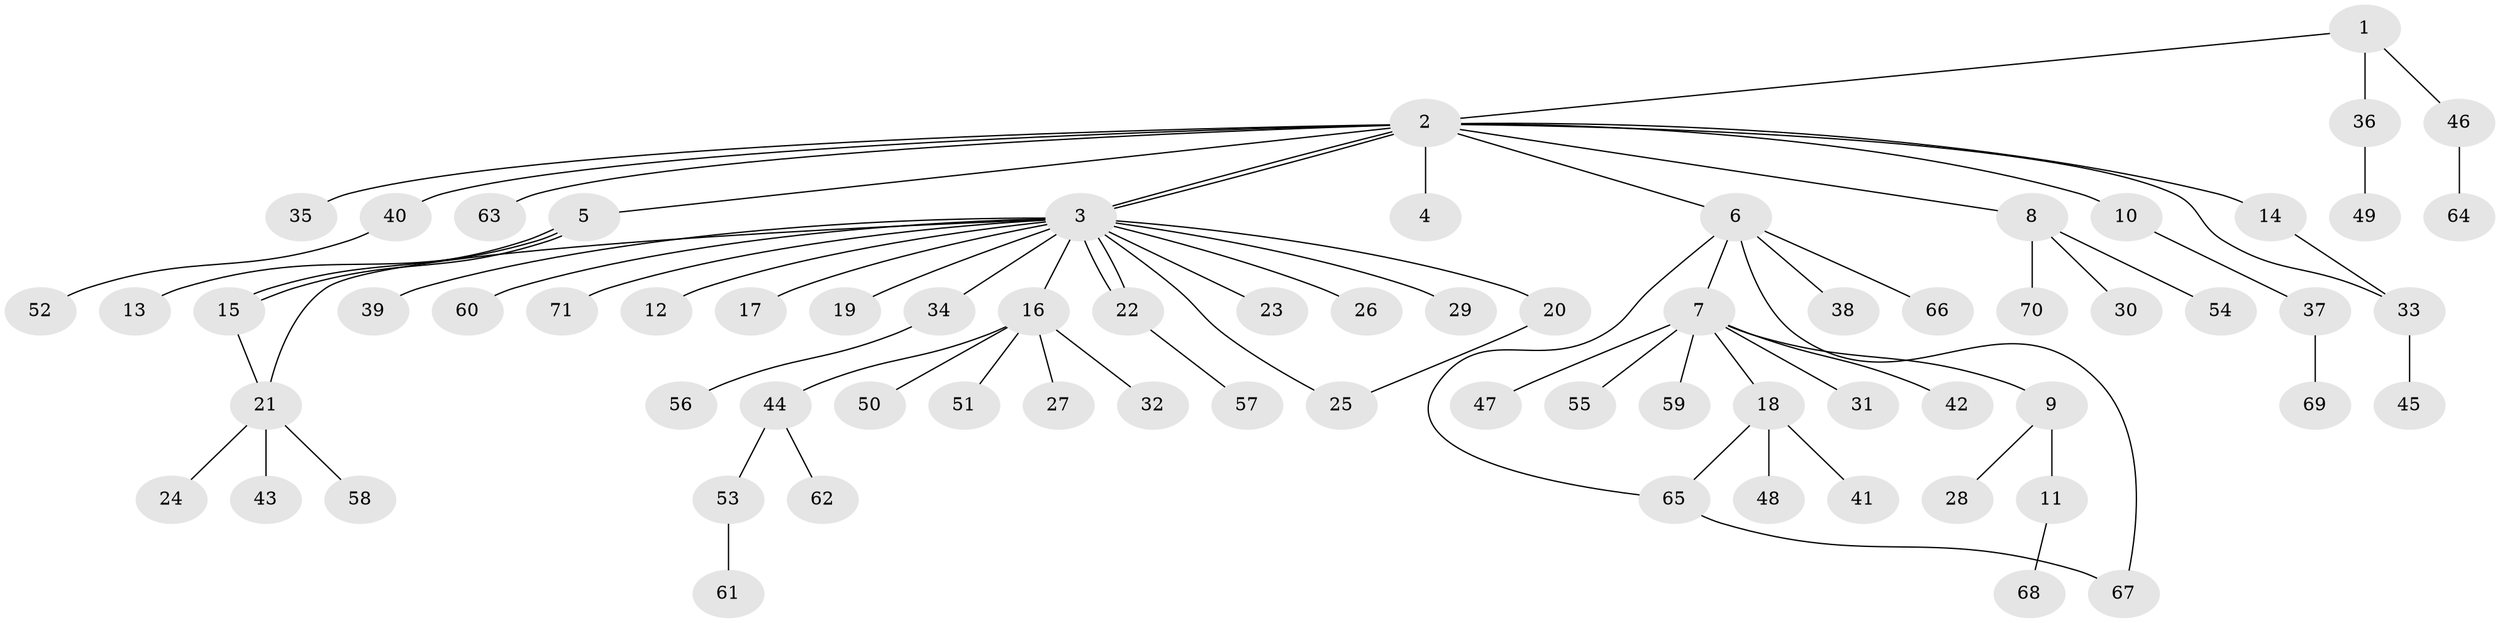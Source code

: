// coarse degree distribution, {3: 0.06, 11: 0.02, 14: 0.02, 1: 0.66, 2: 0.16, 4: 0.04, 7: 0.02, 6: 0.02}
// Generated by graph-tools (version 1.1) at 2025/50/03/04/25 22:50:30]
// undirected, 71 vertices, 78 edges
graph export_dot {
  node [color=gray90,style=filled];
  1;
  2;
  3;
  4;
  5;
  6;
  7;
  8;
  9;
  10;
  11;
  12;
  13;
  14;
  15;
  16;
  17;
  18;
  19;
  20;
  21;
  22;
  23;
  24;
  25;
  26;
  27;
  28;
  29;
  30;
  31;
  32;
  33;
  34;
  35;
  36;
  37;
  38;
  39;
  40;
  41;
  42;
  43;
  44;
  45;
  46;
  47;
  48;
  49;
  50;
  51;
  52;
  53;
  54;
  55;
  56;
  57;
  58;
  59;
  60;
  61;
  62;
  63;
  64;
  65;
  66;
  67;
  68;
  69;
  70;
  71;
  1 -- 2;
  1 -- 36;
  1 -- 46;
  2 -- 3;
  2 -- 3;
  2 -- 4;
  2 -- 5;
  2 -- 6;
  2 -- 8;
  2 -- 10;
  2 -- 14;
  2 -- 33;
  2 -- 35;
  2 -- 40;
  2 -- 63;
  3 -- 12;
  3 -- 16;
  3 -- 17;
  3 -- 19;
  3 -- 20;
  3 -- 21;
  3 -- 22;
  3 -- 22;
  3 -- 23;
  3 -- 25;
  3 -- 26;
  3 -- 29;
  3 -- 34;
  3 -- 39;
  3 -- 60;
  3 -- 71;
  5 -- 13;
  5 -- 15;
  5 -- 15;
  6 -- 7;
  6 -- 38;
  6 -- 65;
  6 -- 66;
  6 -- 67;
  7 -- 9;
  7 -- 18;
  7 -- 31;
  7 -- 42;
  7 -- 47;
  7 -- 55;
  7 -- 59;
  8 -- 30;
  8 -- 54;
  8 -- 70;
  9 -- 11;
  9 -- 28;
  10 -- 37;
  11 -- 68;
  14 -- 33;
  15 -- 21;
  16 -- 27;
  16 -- 32;
  16 -- 44;
  16 -- 50;
  16 -- 51;
  18 -- 41;
  18 -- 48;
  18 -- 65;
  20 -- 25;
  21 -- 24;
  21 -- 43;
  21 -- 58;
  22 -- 57;
  33 -- 45;
  34 -- 56;
  36 -- 49;
  37 -- 69;
  40 -- 52;
  44 -- 53;
  44 -- 62;
  46 -- 64;
  53 -- 61;
  65 -- 67;
}
